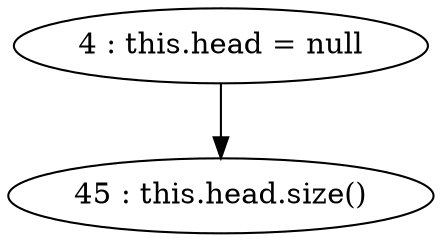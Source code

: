 digraph G {
"4 : this.head = null"
"4 : this.head = null" -> "45 : this.head.size()"
"45 : this.head.size()"
}